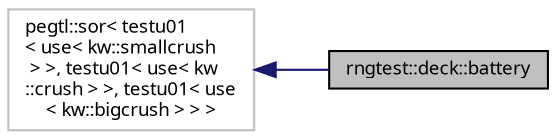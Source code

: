 digraph "rngtest::deck::battery"
{
 // INTERACTIVE_SVG=YES
  bgcolor="transparent";
  edge [fontname="sans-serif",fontsize="9",labelfontname="sans-serif",labelfontsize="9"];
  node [fontname="sans-serif",fontsize="9",shape=record];
  rankdir="LR";
  Node1 [label="rngtest::deck::battery",height=0.2,width=0.4,color="black", fillcolor="grey75", style="filled", fontcolor="black"];
  Node2 -> Node1 [dir="back",color="midnightblue",fontsize="9",style="solid",fontname="sans-serif"];
  Node2 [label="pegtl::sor\< testu01\l\< use\< kw::smallcrush\l \> \>, testu01\< use\< kw\l::crush \> \>, testu01\< use\l\< kw::bigcrush \> \> \>",height=0.2,width=0.4,color="grey75"];
}
